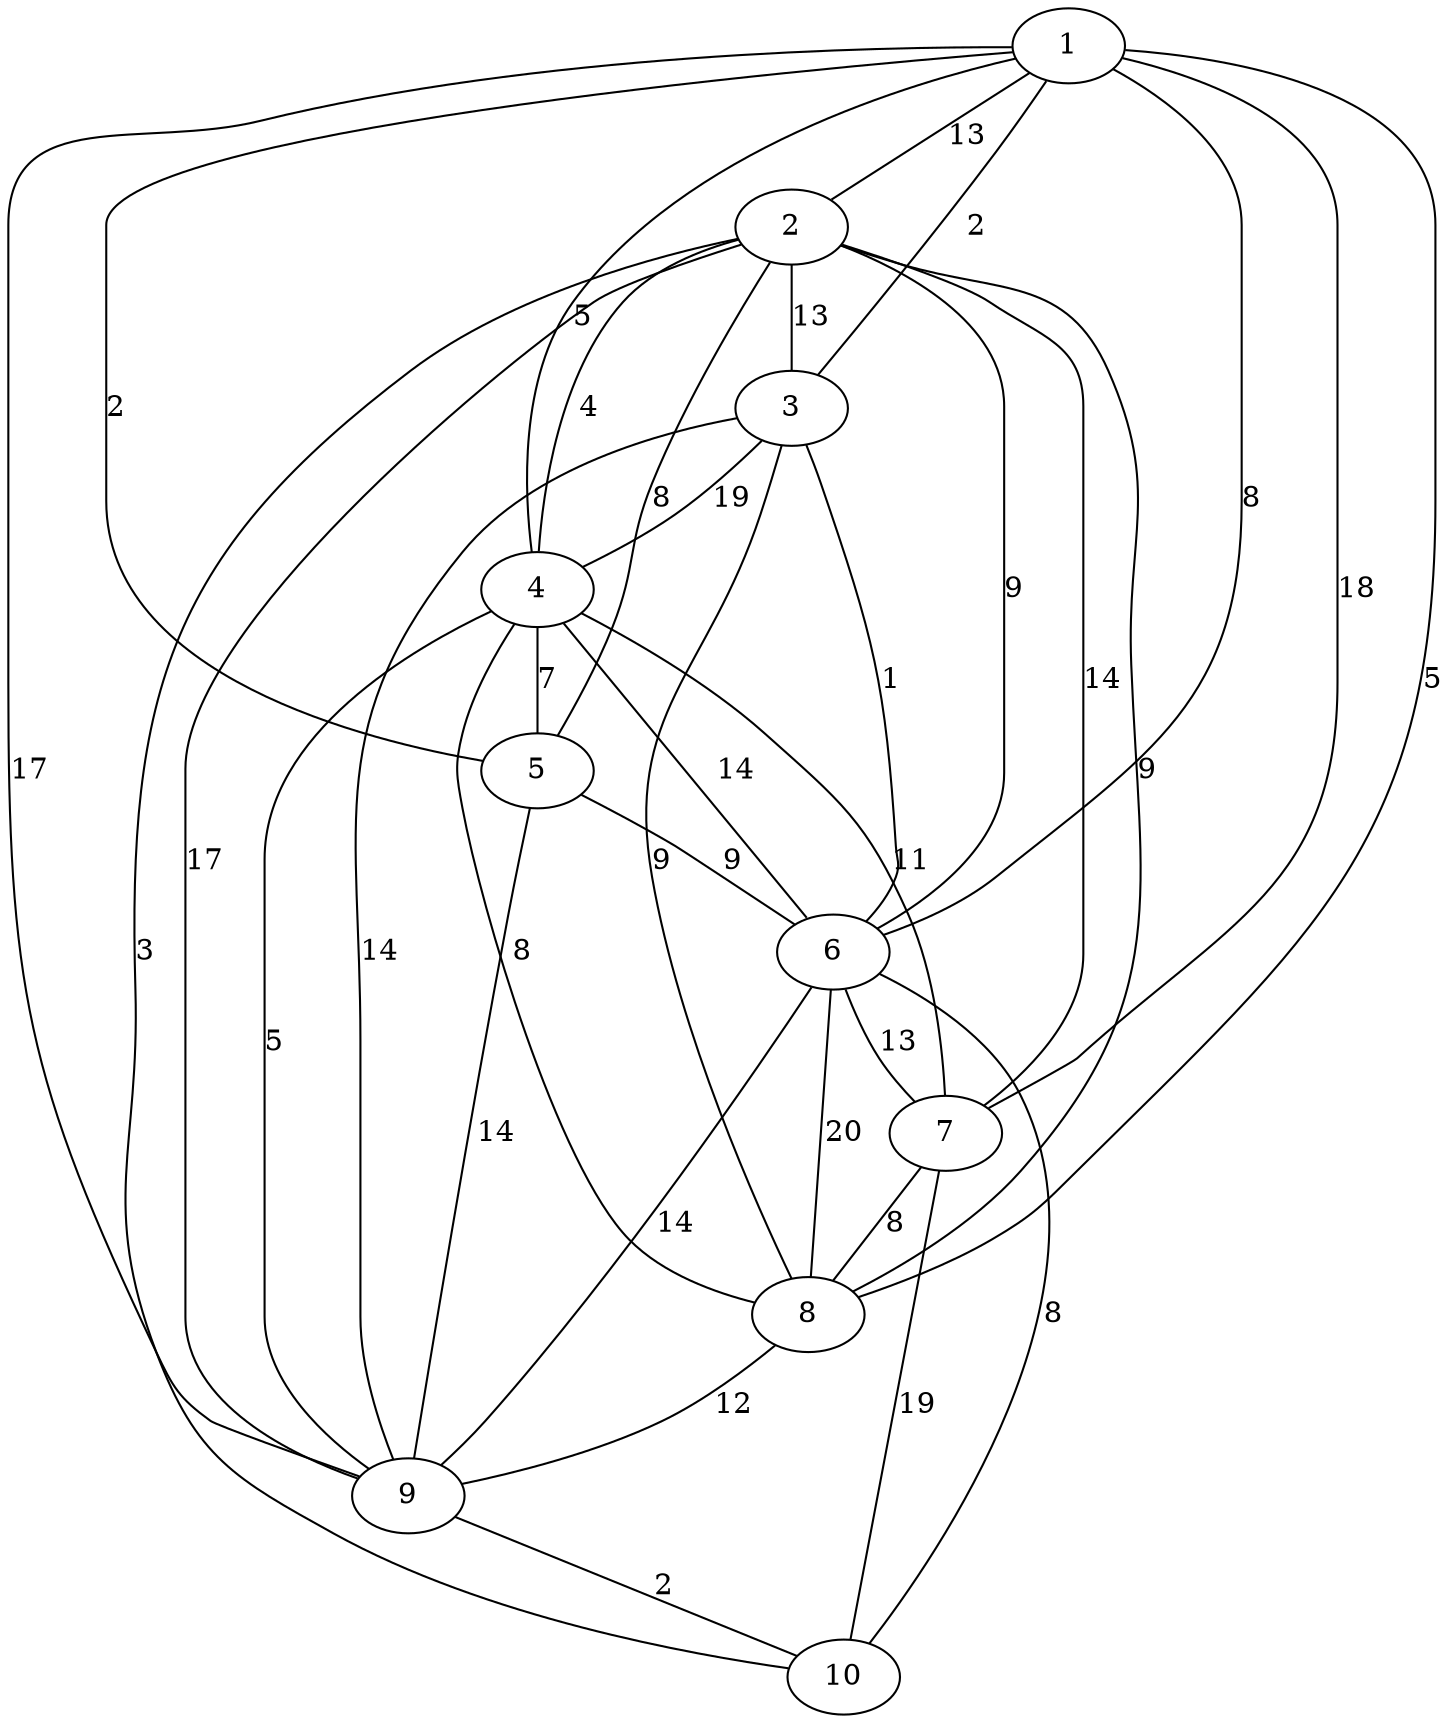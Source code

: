 graph G {
 1 -- 6 [label="8"];
 1 -- 5 [label="2"];
 1 -- 7 [label="18"];
 1 -- 9 [label="17"];
 1 -- 8 [label="5"];
 1 -- 4 [label="5"];
 1 -- 3 [label="2"];
 1 -- 2 [label="13"];
 2 -- 10 [label="3"];
 2 -- 6 [label="9"];
 2 -- 5 [label="8"];
 2 -- 9 [label="17"];
 2 -- 4 [label="4"];
 2 -- 8 [label="9"];
 2 -- 7 [label="14"];
 2 -- 3 [label="13"];
 3 -- 6 [label="1"];
 3 -- 8 [label="9"];
 3 -- 9 [label="14"];
 3 -- 4 [label="19"];
 4 -- 7 [label="11"];
 4 -- 9 [label="5"];
 4 -- 6 [label="14"];
 4 -- 8 [label="8"];
 4 -- 5 [label="7"];
 5 -- 9 [label="14"];
 5 -- 6 [label="9"];
 6 -- 10 [label="8"];
 6 -- 9 [label="14"];
 6 -- 8 [label="20"];
 6 -- 7 [label="13"];
 7 -- 10 [label="19"];
 7 -- 8 [label="8"];
 8 -- 9 [label="12"];
 9 -- 10 [label="2"];
}
